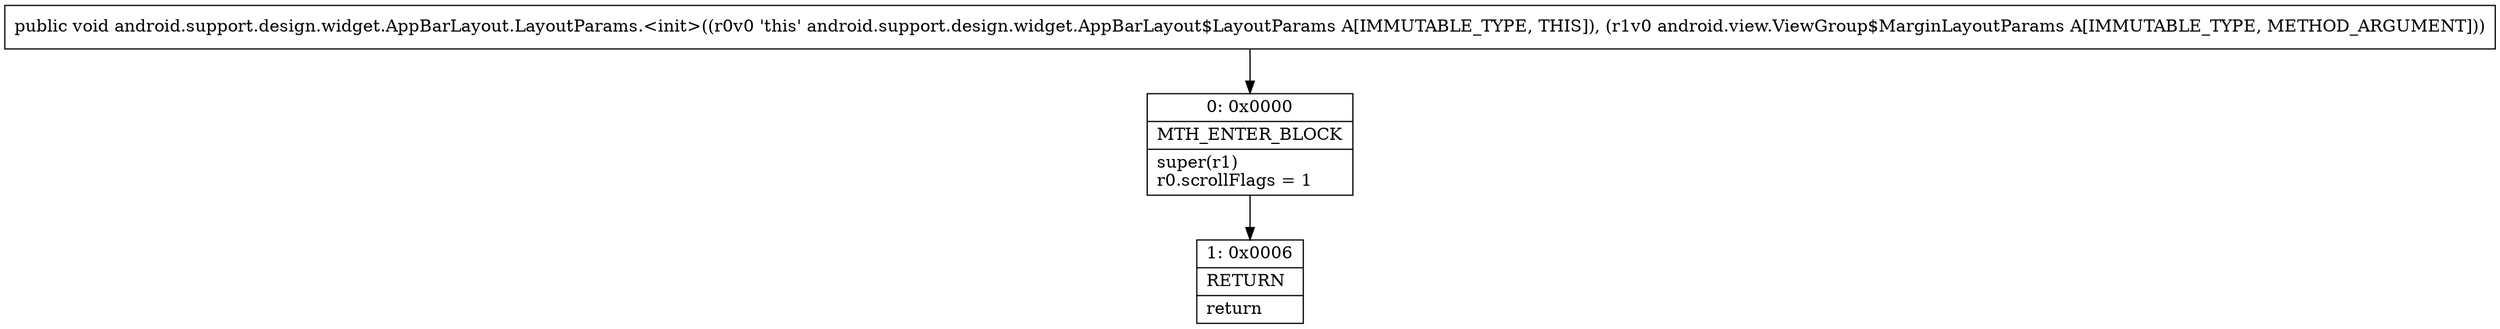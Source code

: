 digraph "CFG forandroid.support.design.widget.AppBarLayout.LayoutParams.\<init\>(Landroid\/view\/ViewGroup$MarginLayoutParams;)V" {
Node_0 [shape=record,label="{0\:\ 0x0000|MTH_ENTER_BLOCK\l|super(r1)\lr0.scrollFlags = 1\l}"];
Node_1 [shape=record,label="{1\:\ 0x0006|RETURN\l|return\l}"];
MethodNode[shape=record,label="{public void android.support.design.widget.AppBarLayout.LayoutParams.\<init\>((r0v0 'this' android.support.design.widget.AppBarLayout$LayoutParams A[IMMUTABLE_TYPE, THIS]), (r1v0 android.view.ViewGroup$MarginLayoutParams A[IMMUTABLE_TYPE, METHOD_ARGUMENT])) }"];
MethodNode -> Node_0;
Node_0 -> Node_1;
}

